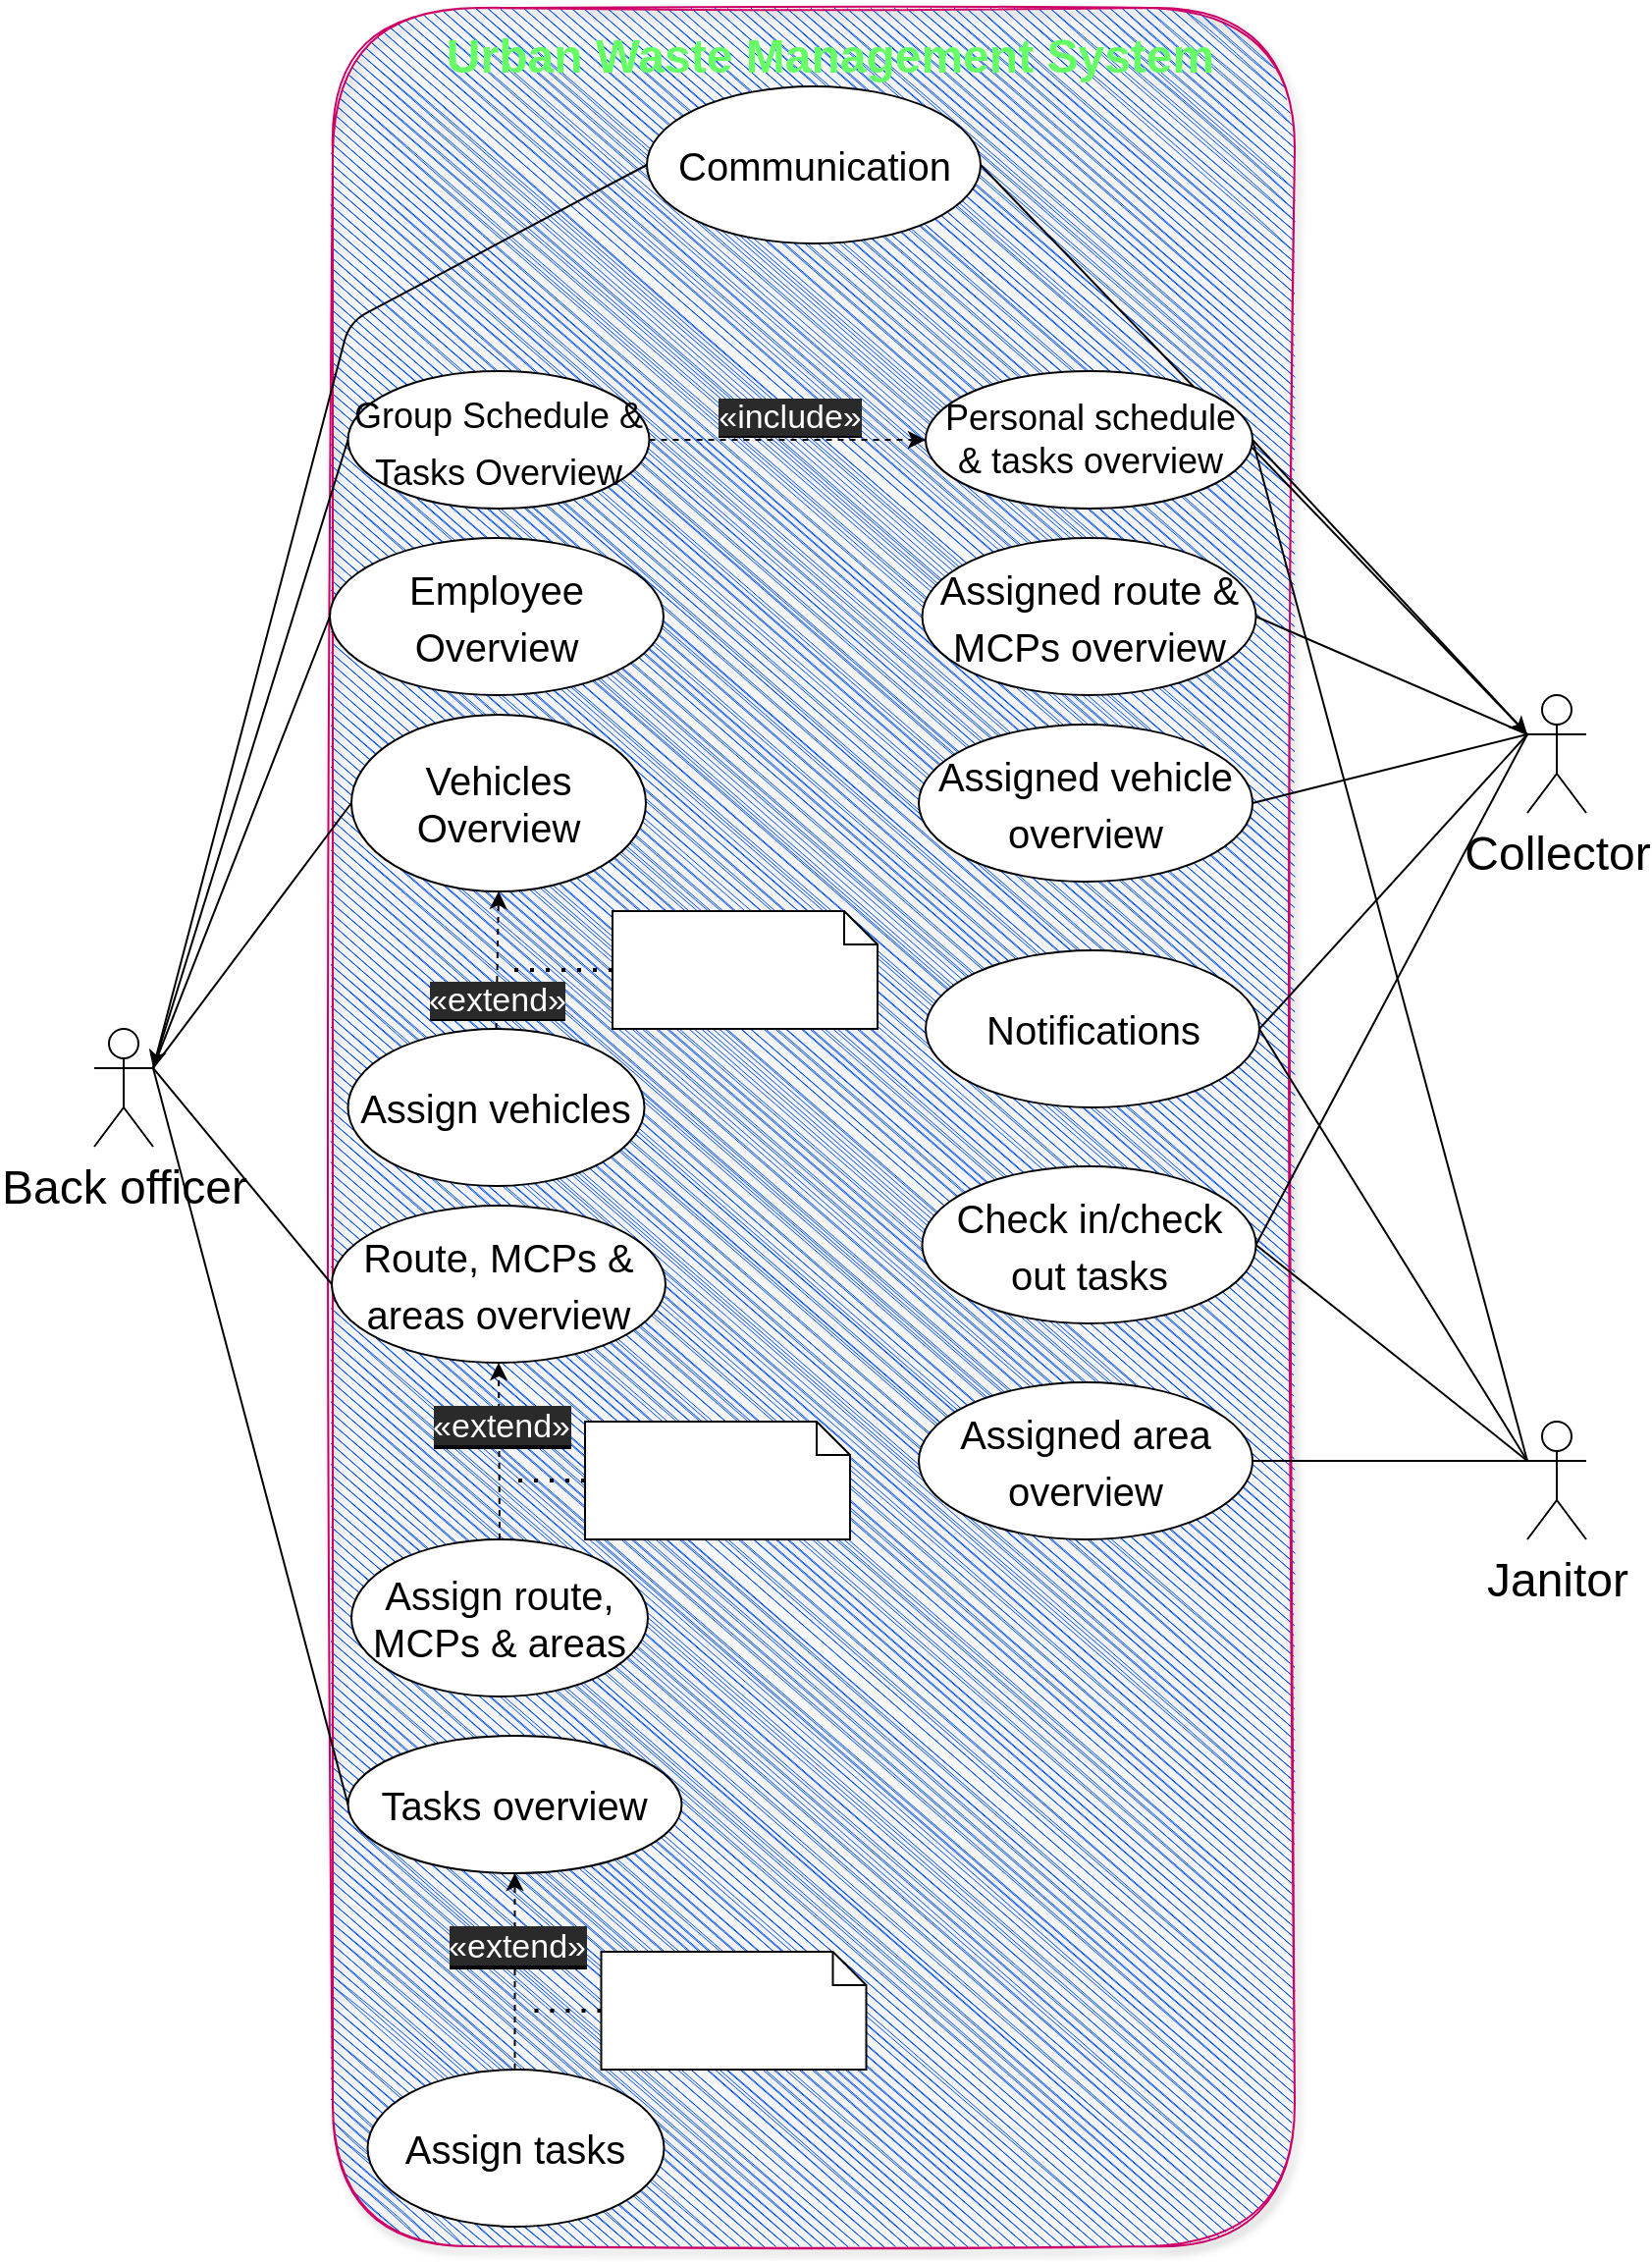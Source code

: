 <mxfile>
    <diagram id="kI2TxlEAmkLJwoIHT96z" name="Task 1.2">
        <mxGraphModel dx="657" dy="355" grid="1" gridSize="10" guides="1" tooltips="1" connect="1" arrows="1" fold="1" page="1" pageScale="1" pageWidth="850" pageHeight="1100" math="0" shadow="0">
            <root>
                <mxCell id="0"/>
                <mxCell id="1" parent="0"/>
                <mxCell id="45" value="" style="rounded=1;whiteSpace=wrap;html=1;fontSize=24;direction=south;fillColor=#0050ef;fontColor=#ffffff;strokeColor=#CC0066;shadow=1;glass=0;sketch=1;gradientDirection=east;" parent="1" vertex="1">
                    <mxGeometry x="171.5" y="10" width="490" height="1140" as="geometry"/>
                </mxCell>
                <mxCell id="2" value="&lt;font style=&quot;font-size: 24px&quot;&gt;Urban Waste Management System&lt;/font&gt;" style="text;html=1;align=center;verticalAlign=middle;whiteSpace=wrap;rounded=0;fontStyle=1;fontColor=#66FF66;" parent="1" vertex="1">
                    <mxGeometry x="224" y="20" width="402" height="30" as="geometry"/>
                </mxCell>
                <mxCell id="104" style="edgeStyle=none;html=1;exitX=1;exitY=0.333;exitDx=0;exitDy=0;exitPerimeter=0;entryX=0;entryY=0.5;entryDx=0;entryDy=0;fontSize=14;endArrow=none;endFill=0;" parent="1" source="41" target="103" edge="1">
                    <mxGeometry relative="1" as="geometry"/>
                </mxCell>
                <mxCell id="129" style="edgeStyle=none;html=1;exitX=1;exitY=0.333;exitDx=0;exitDy=0;exitPerimeter=0;entryX=0;entryY=0.5;entryDx=0;entryDy=0;endArrow=none;endFill=0;" parent="1" source="41" target="123" edge="1">
                    <mxGeometry relative="1" as="geometry"/>
                </mxCell>
                <mxCell id="41" value="Back officer" style="shape=umlActor;verticalLabelPosition=bottom;verticalAlign=top;html=1;outlineConnect=0;fontSize=24;" parent="1" vertex="1">
                    <mxGeometry x="50" y="530" width="30" height="60" as="geometry"/>
                </mxCell>
                <mxCell id="42" value="Collector" style="shape=umlActor;verticalLabelPosition=bottom;verticalAlign=top;html=1;outlineConnect=0;fontSize=24;" parent="1" vertex="1">
                    <mxGeometry x="780" y="360" width="30" height="60" as="geometry"/>
                </mxCell>
                <mxCell id="43" value="Janitor" style="shape=umlActor;verticalLabelPosition=bottom;verticalAlign=top;html=1;outlineConnect=0;fontSize=24;" parent="1" vertex="1">
                    <mxGeometry x="780" y="730" width="30" height="60" as="geometry"/>
                </mxCell>
                <mxCell id="51" value="" style="endArrow=none;startArrow=classic;html=1;fontSize=24;exitX=1;exitY=0.333;exitDx=0;exitDy=0;exitPerimeter=0;entryX=0;entryY=0.5;entryDx=0;entryDy=0;endFill=0;" parent="1" source="41" target="54" edge="1">
                    <mxGeometry width="50" height="50" relative="1" as="geometry">
                        <mxPoint x="230" y="380" as="sourcePoint"/>
                        <mxPoint x="337" y="180" as="targetPoint"/>
                        <Array as="points">
                            <mxPoint x="180" y="170"/>
                        </Array>
                    </mxGeometry>
                </mxCell>
                <mxCell id="52" value="" style="endArrow=none;startArrow=classic;html=1;fontSize=24;entryX=1;entryY=0.5;entryDx=0;entryDy=0;exitX=0;exitY=0.333;exitDx=0;exitDy=0;exitPerimeter=0;endFill=0;" parent="1" source="42" target="54" edge="1">
                    <mxGeometry width="50" height="50" relative="1" as="geometry">
                        <mxPoint x="230" y="380" as="sourcePoint"/>
                        <mxPoint x="512.5" y="180" as="targetPoint"/>
                    </mxGeometry>
                </mxCell>
                <mxCell id="54" value="&lt;font style=&quot;font-size: 20px&quot;&gt;Communication&lt;/font&gt;" style="ellipse;whiteSpace=wrap;html=1;fontSize=24;" parent="1" vertex="1">
                    <mxGeometry x="331.5" y="50" width="170" height="80" as="geometry"/>
                </mxCell>
                <mxCell id="55" value="&lt;font style=&quot;font-size: 20px&quot;&gt;Employee Overview&lt;/font&gt;" style="ellipse;whiteSpace=wrap;html=1;fontSize=24;" parent="1" vertex="1">
                    <mxGeometry x="170" y="280" width="170" height="80" as="geometry"/>
                </mxCell>
                <mxCell id="60" value="" style="endArrow=none;html=1;fontColor=#66FF66;exitX=1;exitY=0.333;exitDx=0;exitDy=0;exitPerimeter=0;entryX=0;entryY=0.5;entryDx=0;entryDy=0;endFill=0;" parent="1" source="41" target="55" edge="1">
                    <mxGeometry width="50" height="50" relative="1" as="geometry">
                        <mxPoint x="350" y="300" as="sourcePoint"/>
                        <mxPoint x="400" y="250" as="targetPoint"/>
                    </mxGeometry>
                </mxCell>
                <mxCell id="63" value="&lt;font style=&quot;font-size: 18px&quot;&gt;Group Schedule &amp;amp; Tasks Overview&lt;/font&gt;" style="ellipse;whiteSpace=wrap;html=1;fontSize=24;" parent="1" vertex="1">
                    <mxGeometry x="179.25" y="195" width="153.5" height="70" as="geometry"/>
                </mxCell>
                <mxCell id="92" value="" style="endArrow=classic;html=1;shadow=0;dashed=1;sketch=0;fontColor=none;exitX=1;exitY=0.5;exitDx=0;exitDy=0;entryX=0;entryY=0.5;entryDx=0;entryDy=0;" parent="1" source="63" target="68" edge="1">
                    <mxGeometry relative="1" as="geometry">
                        <mxPoint x="360" y="290.0" as="sourcePoint"/>
                        <mxPoint x="480.0" y="310.0" as="targetPoint"/>
                    </mxGeometry>
                </mxCell>
                <mxCell id="93" value="&lt;span style=&quot;color: rgb(255, 255, 255); background-color: rgb(42, 42, 42); font-size: 17px;&quot;&gt;«include»&lt;/span&gt;" style="edgeLabel;resizable=0;html=1;align=center;verticalAlign=bottom;rounded=1;shadow=1;glass=1;sketch=0;fontColor=none;fillColor=#FFFFFF;gradientColor=#006666;gradientDirection=east;fontSize=17;labelBackgroundColor=#000000;" parent="92" connectable="0" vertex="1">
                    <mxGeometry relative="1" as="geometry"/>
                </mxCell>
                <mxCell id="103" value="&lt;font style=&quot;font-size: 20px&quot;&gt;Route, MCPs &amp;amp; areas overview&lt;/font&gt;" style="ellipse;whiteSpace=wrap;html=1;fontSize=24;" parent="1" vertex="1">
                    <mxGeometry x="171" y="620" width="170" height="80" as="geometry"/>
                </mxCell>
                <mxCell id="106" value="" style="endArrow=none;html=1;fontSize=18;exitX=1;exitY=0.333;exitDx=0;exitDy=0;exitPerimeter=0;entryX=0;entryY=0.5;entryDx=0;entryDy=0;endFill=0;" parent="1" source="41" target="63" edge="1">
                    <mxGeometry width="50" height="50" relative="1" as="geometry">
                        <mxPoint x="340" y="300" as="sourcePoint"/>
                        <mxPoint x="390" y="250" as="targetPoint"/>
                    </mxGeometry>
                </mxCell>
                <mxCell id="114" value="&lt;font style=&quot;font-size: 20px&quot;&gt;Check in/check out tasks&lt;/font&gt;" style="ellipse;whiteSpace=wrap;html=1;fontSize=24;" parent="1" vertex="1">
                    <mxGeometry x="471.75" y="600" width="170" height="80" as="geometry"/>
                </mxCell>
                <mxCell id="115" value="&lt;font style=&quot;font-size: 20px&quot;&gt;Notifications&lt;/font&gt;" style="ellipse;whiteSpace=wrap;html=1;fontSize=24;" parent="1" vertex="1">
                    <mxGeometry x="473.5" y="490" width="170" height="80" as="geometry"/>
                </mxCell>
                <mxCell id="123" value="&lt;font style=&quot;font-size: 20px&quot;&gt;Vehicles Overview&lt;/font&gt;" style="ellipse;whiteSpace=wrap;html=1;" parent="1" vertex="1">
                    <mxGeometry x="181" y="370" width="150" height="90" as="geometry"/>
                </mxCell>
                <mxCell id="124" value="&lt;font style=&quot;font-size: 20px&quot;&gt;Assign vehicles&lt;/font&gt;" style="ellipse;whiteSpace=wrap;html=1;" parent="1" vertex="1">
                    <mxGeometry x="179.25" y="530" width="151" height="80" as="geometry"/>
                </mxCell>
                <mxCell id="4P3WCTROCwJ_oHzgmAUe-129" value="&lt;font style=&quot;font-size: 20px&quot;&gt;Assign route, MCPs &amp;amp; areas&lt;/font&gt;" style="ellipse;whiteSpace=wrap;html=1;" parent="1" vertex="1">
                    <mxGeometry x="181" y="790" width="151" height="80" as="geometry"/>
                </mxCell>
                <mxCell id="4P3WCTROCwJ_oHzgmAUe-132" value="&lt;font style=&quot;font-size: 20px&quot;&gt;Assigned route &amp;amp; MCPs overview&lt;/font&gt;" style="ellipse;whiteSpace=wrap;html=1;fontSize=24;" parent="1" vertex="1">
                    <mxGeometry x="471.75" y="280" width="170" height="80" as="geometry"/>
                </mxCell>
                <mxCell id="4P3WCTROCwJ_oHzgmAUe-133" value="&lt;font style=&quot;font-size: 20px&quot;&gt;Assigned vehicle overview&lt;/font&gt;" style="ellipse;whiteSpace=wrap;html=1;fontSize=24;" parent="1" vertex="1">
                    <mxGeometry x="470" y="375" width="170" height="80" as="geometry"/>
                </mxCell>
                <mxCell id="4P3WCTROCwJ_oHzgmAUe-134" value="&lt;font style=&quot;font-size: 20px&quot;&gt;Assigned area overview&lt;/font&gt;" style="ellipse;whiteSpace=wrap;html=1;fontSize=24;" parent="1" vertex="1">
                    <mxGeometry x="470" y="710" width="170" height="80" as="geometry"/>
                </mxCell>
                <mxCell id="4P3WCTROCwJ_oHzgmAUe-137" value="" style="endArrow=none;html=1;fontSize=20;fontColor=#FFFFFF;entryX=1;entryY=0.5;entryDx=0;entryDy=0;exitX=0;exitY=0.333;exitDx=0;exitDy=0;exitPerimeter=0;endFill=0;" parent="1" source="42" target="4P3WCTROCwJ_oHzgmAUe-132" edge="1">
                    <mxGeometry width="50" height="50" relative="1" as="geometry">
                        <mxPoint x="20" y="510" as="sourcePoint"/>
                        <mxPoint x="70" y="460" as="targetPoint"/>
                    </mxGeometry>
                </mxCell>
                <mxCell id="4P3WCTROCwJ_oHzgmAUe-138" value="" style="endArrow=none;html=1;fontSize=20;fontColor=#FFFFFF;entryX=1;entryY=0.5;entryDx=0;entryDy=0;exitX=0;exitY=0.333;exitDx=0;exitDy=0;exitPerimeter=0;endFill=0;" parent="1" source="42" target="4P3WCTROCwJ_oHzgmAUe-133" edge="1">
                    <mxGeometry width="50" height="50" relative="1" as="geometry">
                        <mxPoint x="730" y="230" as="sourcePoint"/>
                        <mxPoint x="120" y="490" as="targetPoint"/>
                    </mxGeometry>
                </mxCell>
                <mxCell id="4P3WCTROCwJ_oHzgmAUe-139" value="" style="endArrow=none;html=1;fontSize=20;fontColor=#FFFFFF;exitX=0;exitY=0.333;exitDx=0;exitDy=0;exitPerimeter=0;entryX=1;entryY=0.5;entryDx=0;entryDy=0;endFill=0;" parent="1" source="43" target="4P3WCTROCwJ_oHzgmAUe-134" edge="1">
                    <mxGeometry width="50" height="50" relative="1" as="geometry">
                        <mxPoint x="30" y="620" as="sourcePoint"/>
                        <mxPoint x="80" y="570" as="targetPoint"/>
                    </mxGeometry>
                </mxCell>
                <mxCell id="68" value="&lt;font style=&quot;font-size: 18px&quot;&gt;Personal schedule &amp;amp; tasks overview&lt;/font&gt;" style="ellipse;whiteSpace=wrap;html=1;" parent="1" vertex="1">
                    <mxGeometry x="473.5" y="195" width="166.5" height="70" as="geometry"/>
                </mxCell>
                <mxCell id="4P3WCTROCwJ_oHzgmAUe-148" value="" style="endArrow=none;html=1;fontSize=20;fontColor=#FFFFFF;exitX=1;exitY=0.5;exitDx=0;exitDy=0;entryX=0;entryY=0.333;entryDx=0;entryDy=0;entryPerimeter=0;endFill=0;" parent="1" source="68" target="42" edge="1">
                    <mxGeometry width="50" height="50" relative="1" as="geometry">
                        <mxPoint x="590" y="330" as="sourcePoint"/>
                        <mxPoint x="640" y="280" as="targetPoint"/>
                    </mxGeometry>
                </mxCell>
                <mxCell id="4P3WCTROCwJ_oHzgmAUe-149" value="" style="endArrow=none;html=1;fontSize=20;fontColor=#FFFFFF;exitX=1;exitY=0.5;exitDx=0;exitDy=0;endFill=0;entryX=0;entryY=0.333;entryDx=0;entryDy=0;entryPerimeter=0;" parent="1" source="68" target="43" edge="1">
                    <mxGeometry width="50" height="50" relative="1" as="geometry">
                        <mxPoint x="600" y="330" as="sourcePoint"/>
                        <mxPoint x="740" y="640" as="targetPoint"/>
                    </mxGeometry>
                </mxCell>
                <mxCell id="4P3WCTROCwJ_oHzgmAUe-150" value="" style="endArrow=none;html=1;fontSize=20;fontColor=#FFFFFF;exitX=1;exitY=0.5;exitDx=0;exitDy=0;endFill=0;entryX=0;entryY=0.333;entryDx=0;entryDy=0;entryPerimeter=0;" parent="1" source="114" target="42" edge="1">
                    <mxGeometry width="50" height="50" relative="1" as="geometry">
                        <mxPoint x="580" y="390" as="sourcePoint"/>
                        <mxPoint x="740" y="220" as="targetPoint"/>
                    </mxGeometry>
                </mxCell>
                <mxCell id="4P3WCTROCwJ_oHzgmAUe-151" value="" style="endArrow=none;html=1;fontSize=20;fontColor=#FFFFFF;exitX=1;exitY=0.5;exitDx=0;exitDy=0;entryX=0;entryY=0.333;entryDx=0;entryDy=0;entryPerimeter=0;endFill=0;" parent="1" source="114" target="43" edge="1">
                    <mxGeometry width="50" height="50" relative="1" as="geometry">
                        <mxPoint x="600" y="440" as="sourcePoint"/>
                        <mxPoint x="650" y="390" as="targetPoint"/>
                    </mxGeometry>
                </mxCell>
                <mxCell id="4P3WCTROCwJ_oHzgmAUe-152" value="" style="endArrow=none;html=1;fontSize=20;fontColor=#FFFFFF;exitX=1;exitY=0.5;exitDx=0;exitDy=0;endFill=0;entryX=0;entryY=0.333;entryDx=0;entryDy=0;entryPerimeter=0;" parent="1" source="115" target="42" edge="1">
                    <mxGeometry width="50" height="50" relative="1" as="geometry">
                        <mxPoint x="590" y="490" as="sourcePoint"/>
                        <mxPoint x="780" y="340" as="targetPoint"/>
                    </mxGeometry>
                </mxCell>
                <mxCell id="133" value="" style="endArrow=none;html=1;exitX=1;exitY=0.5;exitDx=0;exitDy=0;endFill=0;entryX=0;entryY=0.333;entryDx=0;entryDy=0;entryPerimeter=0;" parent="1" source="115" target="43" edge="1">
                    <mxGeometry width="50" height="50" relative="1" as="geometry">
                        <mxPoint x="570" y="540" as="sourcePoint"/>
                        <mxPoint x="740" y="640" as="targetPoint"/>
                    </mxGeometry>
                </mxCell>
                <mxCell id="4P3WCTROCwJ_oHzgmAUe-154" value="" style="endArrow=none;dashed=1;html=1;dashPattern=1 3;strokeWidth=2;fontSize=15;fontColor=#FFFFFF;exitX=0;exitY=0.5;exitDx=0;exitDy=0;exitPerimeter=0;" parent="1" source="4P3WCTROCwJ_oHzgmAUe-153" edge="1">
                    <mxGeometry width="50" height="50" relative="1" as="geometry">
                        <mxPoint x="180" y="740" as="sourcePoint"/>
                        <mxPoint x="260" y="760" as="targetPoint"/>
                    </mxGeometry>
                </mxCell>
                <mxCell id="4P3WCTROCwJ_oHzgmAUe-153" value="&lt;span style=&quot;font-size: 18px&quot;&gt;Condition:&lt;/span&gt;&lt;br style=&quot;font-size: 18px&quot;&gt;&lt;span style=&quot;font-size: 18px&quot;&gt;button pressed&lt;/span&gt;" style="shape=note2;boundedLbl=1;whiteSpace=wrap;html=1;size=17;verticalAlign=middle;align=center;fontSize=14;fontColor=#FFFFFF;" parent="1" vertex="1">
                    <mxGeometry x="300" y="730" width="135" height="60" as="geometry"/>
                </mxCell>
                <mxCell id="4P3WCTROCwJ_oHzgmAUe-155" value="" style="endArrow=none;dashed=1;html=1;dashPattern=1 3;strokeWidth=2;fontSize=15;fontColor=#FFFFFF;exitX=0;exitY=0.5;exitDx=0;exitDy=0;exitPerimeter=0;" parent="1" source="4P3WCTROCwJ_oHzgmAUe-156" edge="1">
                    <mxGeometry width="50" height="50" relative="1" as="geometry">
                        <mxPoint x="170" y="500" as="sourcePoint"/>
                        <mxPoint x="260" y="500" as="targetPoint"/>
                    </mxGeometry>
                </mxCell>
                <mxCell id="4P3WCTROCwJ_oHzgmAUe-156" value="&lt;span style=&quot;font-size: 18px&quot;&gt;Condition:&lt;/span&gt;&lt;br style=&quot;font-size: 18px&quot;&gt;&lt;span style=&quot;font-size: 18px&quot;&gt;button pressed&lt;/span&gt;" style="shape=note2;boundedLbl=1;whiteSpace=wrap;html=1;size=17;verticalAlign=middle;align=center;fontSize=14;fontColor=#FFFFFF;" parent="1" vertex="1">
                    <mxGeometry x="314" y="470" width="135" height="60" as="geometry"/>
                </mxCell>
                <mxCell id="4P3WCTROCwJ_oHzgmAUe-158" value="" style="endArrow=classic;html=1;shadow=0;dashed=1;sketch=0;fontColor=none;exitX=0.5;exitY=0;exitDx=0;exitDy=0;entryX=0.5;entryY=1;entryDx=0;entryDy=0;" parent="1" source="124" target="123" edge="1">
                    <mxGeometry relative="1" as="geometry">
                        <mxPoint x="342.75" y="240" as="sourcePoint"/>
                        <mxPoint x="483.5" y="240" as="targetPoint"/>
                    </mxGeometry>
                </mxCell>
                <mxCell id="4P3WCTROCwJ_oHzgmAUe-159" value="&lt;span style=&quot;color: rgb(255, 255, 255); background-color: rgb(42, 42, 42); font-size: 17px;&quot;&gt;&lt;font style=&quot;font-size: 17px;&quot;&gt;«extend»&lt;/font&gt;&lt;/span&gt;" style="edgeLabel;resizable=0;html=1;align=center;verticalAlign=bottom;rounded=1;shadow=1;glass=1;sketch=0;fontColor=none;fillColor=#FFFFFF;gradientColor=#006666;gradientDirection=east;fontSize=17;labelBackgroundColor=#000000;" parent="4P3WCTROCwJ_oHzgmAUe-158" connectable="0" vertex="1">
                    <mxGeometry relative="1" as="geometry">
                        <mxPoint x="-1" y="32" as="offset"/>
                    </mxGeometry>
                </mxCell>
                <mxCell id="4P3WCTROCwJ_oHzgmAUe-160" value="" style="endArrow=classic;html=1;shadow=0;dashed=1;sketch=0;fontColor=none;entryX=0.5;entryY=1;entryDx=0;entryDy=0;exitX=0.5;exitY=0;exitDx=0;exitDy=0;" parent="1" source="4P3WCTROCwJ_oHzgmAUe-129" target="103" edge="1">
                    <mxGeometry relative="1" as="geometry">
                        <mxPoint x="256" y="710" as="sourcePoint"/>
                        <mxPoint x="257.87" y="700" as="targetPoint"/>
                    </mxGeometry>
                </mxCell>
                <mxCell id="4P3WCTROCwJ_oHzgmAUe-161" value="&lt;span style=&quot;color: rgb(255 , 255 , 255) ; background-color: rgb(42 , 42 , 42)&quot;&gt;&lt;font style=&quot;font-size: 17px&quot;&gt;&lt;font&gt;«&lt;/font&gt;&lt;font&gt;extend&lt;/font&gt;&lt;font&gt;»&lt;/font&gt;&lt;/font&gt;&lt;/span&gt;" style="edgeLabel;resizable=0;html=1;align=center;verticalAlign=bottom;rounded=1;shadow=1;glass=1;sketch=0;fontColor=none;fillColor=#FFFFFF;gradientColor=#006666;gradientDirection=east;fontSize=18;labelBackgroundColor=#000000;" parent="4P3WCTROCwJ_oHzgmAUe-160" connectable="0" vertex="1">
                    <mxGeometry relative="1" as="geometry"/>
                </mxCell>
                <mxCell id="RvLVZ33_M0Qde_lb7PAG-133" value="&lt;font style=&quot;font-size: 20px&quot;&gt;Tasks overview&lt;/font&gt;" style="ellipse;whiteSpace=wrap;html=1;fontSize=24;" parent="1" vertex="1">
                    <mxGeometry x="179.25" y="890" width="170" height="70" as="geometry"/>
                </mxCell>
                <mxCell id="RvLVZ33_M0Qde_lb7PAG-134" value="&lt;font style=&quot;font-size: 20px&quot;&gt;Assign tasks&lt;/font&gt;" style="ellipse;whiteSpace=wrap;html=1;" parent="1" vertex="1">
                    <mxGeometry x="189.25" y="1060" width="151" height="80" as="geometry"/>
                </mxCell>
                <mxCell id="RvLVZ33_M0Qde_lb7PAG-135" value="" style="endArrow=none;dashed=1;html=1;dashPattern=1 3;strokeWidth=2;fontSize=15;fontColor=#FFFFFF;exitX=0;exitY=0.5;exitDx=0;exitDy=0;exitPerimeter=0;" parent="1" source="RvLVZ33_M0Qde_lb7PAG-136" edge="1">
                    <mxGeometry width="50" height="50" relative="1" as="geometry">
                        <mxPoint x="188.25" y="1010" as="sourcePoint"/>
                        <mxPoint x="268.25" y="1030" as="targetPoint"/>
                    </mxGeometry>
                </mxCell>
                <mxCell id="RvLVZ33_M0Qde_lb7PAG-136" value="&lt;span style=&quot;font-size: 18px&quot;&gt;Condition:&lt;/span&gt;&lt;br style=&quot;font-size: 18px&quot;&gt;&lt;span style=&quot;font-size: 18px&quot;&gt;button pressed&lt;/span&gt;" style="shape=note2;boundedLbl=1;whiteSpace=wrap;html=1;size=17;verticalAlign=middle;align=center;fontSize=14;fontColor=#FFFFFF;" parent="1" vertex="1">
                    <mxGeometry x="308.25" y="1000" width="135" height="60" as="geometry"/>
                </mxCell>
                <mxCell id="RvLVZ33_M0Qde_lb7PAG-137" value="" style="endArrow=classic;html=1;shadow=0;dashed=1;sketch=0;fontColor=none;entryX=0.5;entryY=1;entryDx=0;entryDy=0;" parent="1" target="RvLVZ33_M0Qde_lb7PAG-133" edge="1">
                    <mxGeometry relative="1" as="geometry">
                        <mxPoint x="264.25" y="1060" as="sourcePoint"/>
                        <mxPoint x="266.12" y="970" as="targetPoint"/>
                    </mxGeometry>
                </mxCell>
                <mxCell id="RvLVZ33_M0Qde_lb7PAG-138" value="&lt;span style=&quot;color: rgb(255 , 255 , 255) ; background-color: rgb(42 , 42 , 42)&quot;&gt;&lt;font style=&quot;font-size: 17px&quot;&gt;&lt;font&gt;«&lt;/font&gt;&lt;font&gt;extend&lt;/font&gt;&lt;font&gt;»&lt;/font&gt;&lt;/font&gt;&lt;/span&gt;" style="edgeLabel;resizable=0;html=1;align=center;verticalAlign=bottom;rounded=1;shadow=1;glass=1;sketch=0;fontColor=none;fillColor=#FFFFFF;gradientColor=#006666;gradientDirection=east;fontSize=18;labelBackgroundColor=#000000;" parent="RvLVZ33_M0Qde_lb7PAG-137" connectable="0" vertex="1">
                    <mxGeometry relative="1" as="geometry"/>
                </mxCell>
                <mxCell id="RvLVZ33_M0Qde_lb7PAG-139" value="" style="endArrow=none;html=1;fontSize=17;fontColor=#FFFFFF;exitX=1;exitY=0.333;exitDx=0;exitDy=0;exitPerimeter=0;entryX=0;entryY=0.5;entryDx=0;entryDy=0;endFill=0;" parent="1" source="41" target="RvLVZ33_M0Qde_lb7PAG-133" edge="1">
                    <mxGeometry width="50" height="50" relative="1" as="geometry">
                        <mxPoint x="140" y="550" as="sourcePoint"/>
                        <mxPoint x="140" y="720" as="targetPoint"/>
                    </mxGeometry>
                </mxCell>
            </root>
        </mxGraphModel>
    </diagram>
    <diagram id="BpcB2sb4o04uTwI6mCMS" name="Task 1.3">
        <mxGraphModel dx="657" dy="1455" grid="1" gridSize="10" guides="1" tooltips="1" connect="1" arrows="1" fold="1" page="1" pageScale="1" pageWidth="850" pageHeight="1100" math="0" shadow="0">
            <root>
                <mxCell id="65E_aZBYzzLBnN06Lhpj-0"/>
                <mxCell id="65E_aZBYzzLBnN06Lhpj-1" parent="65E_aZBYzzLBnN06Lhpj-0"/>
                <mxCell id="lGFLsuKNsIPMwiANfHCq-0" value="" style="rounded=1;whiteSpace=wrap;html=1;fontSize=24;direction=south;fillColor=#0050ef;fontColor=#ffffff;strokeColor=#CC0066;shadow=1;glass=0;sketch=1;gradientDirection=east;" parent="65E_aZBYzzLBnN06Lhpj-1" vertex="1">
                    <mxGeometry x="180" y="-40" width="490" height="1560" as="geometry"/>
                </mxCell>
                <mxCell id="qaZsLABmvgnSsaUFxfvQ-0" value="&lt;font style=&quot;font-size: 24px&quot;&gt;Task Assignment Module&lt;/font&gt;" style="text;html=1;align=center;verticalAlign=middle;whiteSpace=wrap;rounded=0;fontStyle=1;fontColor=#66FF66;" parent="65E_aZBYzzLBnN06Lhpj-1" vertex="1">
                    <mxGeometry x="224" y="-30" width="402" height="30" as="geometry"/>
                </mxCell>
                <mxCell id="m4GpQGO84aCf8OQ4M5l5-1" value="Collector" style="shape=umlActor;verticalLabelPosition=bottom;verticalAlign=top;html=1;outlineConnect=0;fontSize=24;" parent="65E_aZBYzzLBnN06Lhpj-1" vertex="1">
                    <mxGeometry x="740" y="215" width="30" height="60" as="geometry"/>
                </mxCell>
                <mxCell id="m4GpQGO84aCf8OQ4M5l5-2" value="Janitor" style="shape=umlActor;verticalLabelPosition=bottom;verticalAlign=top;html=1;outlineConnect=0;fontSize=24;" parent="65E_aZBYzzLBnN06Lhpj-1" vertex="1">
                    <mxGeometry x="740" y="730" width="30" height="60" as="geometry"/>
                </mxCell>
                <mxCell id="QMy1VNlO5nPGtBrDVsXV-0" value="" style="edgeStyle=none;html=1;" parent="65E_aZBYzzLBnN06Lhpj-1" source="32Pyl8QCO8z3Ub7ZD57T-0" target="mVEKF0_FH63VDucQZPL3-19" edge="1">
                    <mxGeometry relative="1" as="geometry"/>
                </mxCell>
                <mxCell id="32Pyl8QCO8z3Ub7ZD57T-0" value="&lt;font style=&quot;font-size: 20px&quot;&gt;Manage tasks&lt;/font&gt;" style="ellipse;whiteSpace=wrap;html=1;fontSize=24;" parent="65E_aZBYzzLBnN06Lhpj-1" vertex="1">
                    <mxGeometry x="340" y="80" width="170" height="80" as="geometry"/>
                </mxCell>
                <mxCell id="UqmqhlY3nFbEvXG8ScoW-0" value="" style="edgeStyle=none;html=1;fontSize=17;" parent="65E_aZBYzzLBnN06Lhpj-1" source="32Pyl8QCO8z3Ub7ZD57T-1" target="32Pyl8QCO8z3Ub7ZD57T-3" edge="1">
                    <mxGeometry relative="1" as="geometry"/>
                </mxCell>
                <mxCell id="32Pyl8QCO8z3Ub7ZD57T-1" value="&lt;font style=&quot;font-size: 20px&quot;&gt;Set deadline (daily/weekly)&lt;/font&gt;" style="ellipse;whiteSpace=wrap;html=1;fontSize=24;" parent="65E_aZBYzzLBnN06Lhpj-1" vertex="1">
                    <mxGeometry x="340" y="370" width="170" height="80" as="geometry"/>
                </mxCell>
                <mxCell id="32Pyl8QCO8z3Ub7ZD57T-2" value="&lt;font style=&quot;font-size: 20px&quot;&gt;Assign tasks&lt;/font&gt;" style="ellipse;whiteSpace=wrap;html=1;fontSize=24;" parent="65E_aZBYzzLBnN06Lhpj-1" vertex="1">
                    <mxGeometry x="340" y="630" width="170" height="80" as="geometry"/>
                </mxCell>
                <mxCell id="32Pyl8QCO8z3Ub7ZD57T-3" value="&lt;font style=&quot;font-size: 20px&quot;&gt;Schedule overview&lt;/font&gt;" style="ellipse;whiteSpace=wrap;html=1;fontSize=24;" parent="65E_aZBYzzLBnN06Lhpj-1" vertex="1">
                    <mxGeometry x="340" y="195" width="170" height="80" as="geometry"/>
                </mxCell>
                <mxCell id="32Pyl8QCO8z3Ub7ZD57T-4" value="&lt;font style=&quot;font-size: 20px&quot;&gt;Tasks overview&lt;/font&gt;" style="ellipse;whiteSpace=wrap;html=1;fontSize=24;" parent="65E_aZBYzzLBnN06Lhpj-1" vertex="1">
                    <mxGeometry x="340" y="470" width="170" height="80" as="geometry"/>
                </mxCell>
                <mxCell id="FM0GIVvVLdExBba0T94q-0" value="" style="endArrow=none;dashed=1;html=1;dashPattern=1 3;strokeWidth=2;fontSize=15;fontColor=#FFFFFF;exitX=0;exitY=0.5;exitDx=0;exitDy=0;exitPerimeter=0;" parent="65E_aZBYzzLBnN06Lhpj-1" source="FM0GIVvVLdExBba0T94q-1" edge="1">
                    <mxGeometry width="50" height="50" relative="1" as="geometry">
                        <mxPoint x="345.25" y="600" as="sourcePoint"/>
                        <mxPoint x="430" y="600" as="targetPoint"/>
                    </mxGeometry>
                </mxCell>
                <mxCell id="FM0GIVvVLdExBba0T94q-1" value="&lt;span style=&quot;font-size: 18px&quot;&gt;Condition:&lt;/span&gt;&lt;br style=&quot;font-size: 18px&quot;&gt;&lt;span style=&quot;font-size: 18px&quot;&gt;back officer&lt;/span&gt;" style="shape=note2;boundedLbl=1;whiteSpace=wrap;html=1;size=17;verticalAlign=middle;align=center;fontSize=14;fontColor=#FFFFFF;" parent="65E_aZBYzzLBnN06Lhpj-1" vertex="1">
                    <mxGeometry x="490" y="570" width="135" height="60" as="geometry"/>
                </mxCell>
                <mxCell id="FM0GIVvVLdExBba0T94q-2" value="" style="endArrow=classic;html=1;shadow=0;dashed=1;sketch=0;fontColor=none;entryX=0.5;entryY=1;entryDx=0;entryDy=0;exitX=0.5;exitY=0;exitDx=0;exitDy=0;" parent="65E_aZBYzzLBnN06Lhpj-1" source="32Pyl8QCO8z3Ub7ZD57T-2" target="32Pyl8QCO8z3Ub7ZD57T-4" edge="1">
                    <mxGeometry relative="1" as="geometry">
                        <mxPoint x="275" y="620" as="sourcePoint"/>
                        <mxPoint x="281.25" y="560" as="targetPoint"/>
                    </mxGeometry>
                </mxCell>
                <mxCell id="FM0GIVvVLdExBba0T94q-3" value="&lt;span style=&quot;color: rgb(255, 255, 255); background-color: rgb(42, 42, 42); font-size: 17px;&quot;&gt;&lt;font style=&quot;font-size: 17px;&quot;&gt;«extend»&lt;/font&gt;&lt;/span&gt;" style="edgeLabel;resizable=0;html=1;align=center;verticalAlign=bottom;rounded=1;shadow=1;glass=1;sketch=0;fontColor=none;fillColor=#FFFFFF;gradientColor=#006666;gradientDirection=east;fontSize=17;labelBackgroundColor=#000000;" parent="FM0GIVvVLdExBba0T94q-2" connectable="0" vertex="1">
                    <mxGeometry relative="1" as="geometry">
                        <mxPoint as="offset"/>
                    </mxGeometry>
                </mxCell>
                <mxCell id="FM0GIVvVLdExBba0T94q-4" value="" style="endArrow=none;dashed=1;html=1;dashPattern=1 3;strokeWidth=2;fontSize=15;fontColor=#FFFFFF;exitX=0;exitY=0.5;exitDx=0;exitDy=0;exitPerimeter=0;" parent="65E_aZBYzzLBnN06Lhpj-1" source="FM0GIVvVLdExBba0T94q-5" edge="1">
                    <mxGeometry width="50" height="50" relative="1" as="geometry">
                        <mxPoint x="345.25" y="340" as="sourcePoint"/>
                        <mxPoint x="430" y="340" as="targetPoint"/>
                    </mxGeometry>
                </mxCell>
                <mxCell id="FM0GIVvVLdExBba0T94q-5" value="&lt;font style=&quot;font-size: 18px&quot;&gt;Condition:&lt;br&gt;back officer&lt;/font&gt;" style="shape=note2;boundedLbl=1;whiteSpace=wrap;html=1;size=17;verticalAlign=middle;align=center;fontSize=14;fontColor=#FFFFFF;" parent="65E_aZBYzzLBnN06Lhpj-1" vertex="1">
                    <mxGeometry x="490" y="310" width="135" height="60" as="geometry"/>
                </mxCell>
                <mxCell id="FM0GIVvVLdExBba0T94q-6" value="" style="endArrow=classic;html=1;shadow=0;dashed=1;sketch=0;fontColor=none;entryX=0.5;entryY=1;entryDx=0;entryDy=0;" parent="65E_aZBYzzLBnN06Lhpj-1" target="32Pyl8QCO8z3Ub7ZD57T-3" edge="1">
                    <mxGeometry relative="1" as="geometry">
                        <mxPoint x="425" y="370" as="sourcePoint"/>
                        <mxPoint x="425.0" y="290" as="targetPoint"/>
                    </mxGeometry>
                </mxCell>
                <mxCell id="FM0GIVvVLdExBba0T94q-7" value="&lt;span style=&quot;color: rgb(255, 255, 255); background-color: rgb(42, 42, 42); font-size: 17px;&quot;&gt;&lt;font style=&quot;font-size: 17px;&quot;&gt;«extend»&lt;/font&gt;&lt;/span&gt;" style="edgeLabel;resizable=0;html=1;align=center;verticalAlign=bottom;rounded=1;shadow=1;glass=1;sketch=0;fontColor=none;fillColor=#FFFFFF;gradientColor=#006666;gradientDirection=east;fontSize=17;labelBackgroundColor=#000000;" parent="FM0GIVvVLdExBba0T94q-6" connectable="0" vertex="1">
                    <mxGeometry relative="1" as="geometry">
                        <mxPoint as="offset"/>
                    </mxGeometry>
                </mxCell>
                <mxCell id="FM0GIVvVLdExBba0T94q-10" value="" style="endArrow=none;html=1;fontSize=17;fontColor=#FFFFFF;exitX=1;exitY=0.333;exitDx=0;exitDy=0;exitPerimeter=0;entryX=0;entryY=0.5;entryDx=0;entryDy=0;endFill=0;" parent="65E_aZBYzzLBnN06Lhpj-1" source="m4GpQGO84aCf8OQ4M5l5-0" target="32Pyl8QCO8z3Ub7ZD57T-0" edge="1">
                    <mxGeometry width="50" height="50" relative="1" as="geometry">
                        <mxPoint x="110" y="400" as="sourcePoint"/>
                        <mxPoint x="160" y="350" as="targetPoint"/>
                        <Array as="points">
                            <mxPoint x="90" y="120"/>
                        </Array>
                    </mxGeometry>
                </mxCell>
                <mxCell id="FM0GIVvVLdExBba0T94q-11" value="" style="endArrow=none;html=1;fontSize=17;fontColor=#FFFFFF;entryX=0;entryY=0.5;entryDx=0;entryDy=0;startArrow=none;exitX=1;exitY=0.333;exitDx=0;exitDy=0;exitPerimeter=0;endFill=0;" parent="65E_aZBYzzLBnN06Lhpj-1" source="m4GpQGO84aCf8OQ4M5l5-0" target="32Pyl8QCO8z3Ub7ZD57T-3" edge="1">
                    <mxGeometry width="50" height="50" relative="1" as="geometry">
                        <mxPoint x="90" y="460" as="sourcePoint"/>
                        <mxPoint x="100" y="330" as="targetPoint"/>
                    </mxGeometry>
                </mxCell>
                <mxCell id="FM0GIVvVLdExBba0T94q-12" value="" style="endArrow=none;html=1;fontSize=17;fontColor=#FFFFFF;exitX=1;exitY=0.333;exitDx=0;exitDy=0;exitPerimeter=0;entryX=0;entryY=0.5;entryDx=0;entryDy=0;endFill=0;" parent="65E_aZBYzzLBnN06Lhpj-1" source="m4GpQGO84aCf8OQ4M5l5-0" target="32Pyl8QCO8z3Ub7ZD57T-4" edge="1">
                    <mxGeometry width="50" height="50" relative="1" as="geometry">
                        <mxPoint x="40" y="380" as="sourcePoint"/>
                        <mxPoint x="90" y="330" as="targetPoint"/>
                        <Array as="points">
                            <mxPoint x="90" y="510"/>
                        </Array>
                    </mxGeometry>
                </mxCell>
                <mxCell id="UqmqhlY3nFbEvXG8ScoW-8" style="edgeStyle=none;html=1;entryX=0;entryY=0.5;entryDx=0;entryDy=0;fontSize=17;exitX=1;exitY=0.333;exitDx=0;exitDy=0;exitPerimeter=0;endArrow=none;endFill=0;" parent="65E_aZBYzzLBnN06Lhpj-1" source="m4GpQGO84aCf8OQ4M5l5-0" target="mVEKF0_FH63VDucQZPL3-8" edge="1">
                    <mxGeometry relative="1" as="geometry">
                        <Array as="points">
                            <mxPoint x="90" y="770"/>
                        </Array>
                    </mxGeometry>
                </mxCell>
                <mxCell id="UqmqhlY3nFbEvXG8ScoW-9" style="edgeStyle=none;html=1;entryX=0;entryY=0.5;entryDx=0;entryDy=0;fontSize=17;exitX=1;exitY=0.333;exitDx=0;exitDy=0;exitPerimeter=0;endArrow=none;endFill=0;" parent="65E_aZBYzzLBnN06Lhpj-1" source="m4GpQGO84aCf8OQ4M5l5-0" target="mVEKF0_FH63VDucQZPL3-14" edge="1">
                    <mxGeometry relative="1" as="geometry">
                        <Array as="points">
                            <mxPoint x="90" y="1040"/>
                        </Array>
                    </mxGeometry>
                </mxCell>
                <mxCell id="m4GpQGO84aCf8OQ4M5l5-0" value="Back officer" style="shape=umlActor;verticalLabelPosition=bottom;verticalAlign=top;html=1;outlineConnect=0;fontSize=24;" parent="65E_aZBYzzLBnN06Lhpj-1" vertex="1">
                    <mxGeometry x="60" y="215" width="30" height="60" as="geometry"/>
                </mxCell>
                <mxCell id="mVEKF0_FH63VDucQZPL3-7" value="&lt;font style=&quot;font-size: 20px&quot;&gt;Assign vehicles&lt;/font&gt;" style="ellipse;whiteSpace=wrap;html=1;fontSize=24;" parent="65E_aZBYzzLBnN06Lhpj-1" vertex="1">
                    <mxGeometry x="340" y="900" width="170" height="80" as="geometry"/>
                </mxCell>
                <mxCell id="mVEKF0_FH63VDucQZPL3-8" value="&lt;font style=&quot;font-size: 20px&quot;&gt;Vehicles overview&lt;/font&gt;" style="ellipse;whiteSpace=wrap;html=1;fontSize=24;" parent="65E_aZBYzzLBnN06Lhpj-1" vertex="1">
                    <mxGeometry x="340" y="730" width="170" height="80" as="geometry"/>
                </mxCell>
                <mxCell id="mVEKF0_FH63VDucQZPL3-9" value="" style="endArrow=none;dashed=1;html=1;dashPattern=1 3;strokeWidth=2;fontSize=15;fontColor=#FFFFFF;exitX=0;exitY=0.5;exitDx=0;exitDy=0;exitPerimeter=0;" parent="65E_aZBYzzLBnN06Lhpj-1" source="mVEKF0_FH63VDucQZPL3-10" edge="1">
                    <mxGeometry width="50" height="50" relative="1" as="geometry">
                        <mxPoint x="355.25" y="860" as="sourcePoint"/>
                        <mxPoint x="430" y="860" as="targetPoint"/>
                    </mxGeometry>
                </mxCell>
                <mxCell id="mVEKF0_FH63VDucQZPL3-10" value="&lt;span style=&quot;font-size: 18px&quot;&gt;Condition:&lt;/span&gt;&lt;br style=&quot;font-size: 18px&quot;&gt;&lt;span style=&quot;font-size: 18px&quot;&gt;back officer&lt;/span&gt;" style="shape=note2;boundedLbl=1;whiteSpace=wrap;html=1;size=17;verticalAlign=middle;align=center;fontSize=14;fontColor=#FFFFFF;" parent="65E_aZBYzzLBnN06Lhpj-1" vertex="1">
                    <mxGeometry x="490" y="830" width="135" height="60" as="geometry"/>
                </mxCell>
                <mxCell id="mVEKF0_FH63VDucQZPL3-11" value="" style="endArrow=classic;html=1;shadow=0;dashed=1;sketch=0;fontColor=none;entryX=0.5;entryY=1;entryDx=0;entryDy=0;exitX=0.5;exitY=0;exitDx=0;exitDy=0;" parent="65E_aZBYzzLBnN06Lhpj-1" source="mVEKF0_FH63VDucQZPL3-7" target="mVEKF0_FH63VDucQZPL3-8" edge="1">
                    <mxGeometry relative="1" as="geometry">
                        <mxPoint x="435" y="880" as="sourcePoint"/>
                        <mxPoint x="441.25" y="820" as="targetPoint"/>
                    </mxGeometry>
                </mxCell>
                <mxCell id="mVEKF0_FH63VDucQZPL3-12" value="&lt;span style=&quot;color: rgb(255, 255, 255); background-color: rgb(42, 42, 42); font-size: 17px;&quot;&gt;&lt;font style=&quot;font-size: 17px;&quot;&gt;«extend»&lt;/font&gt;&lt;/span&gt;" style="edgeLabel;resizable=0;html=1;align=center;verticalAlign=bottom;rounded=1;shadow=1;glass=1;sketch=0;fontColor=none;fillColor=#FFFFFF;gradientColor=#006666;gradientDirection=east;fontSize=17;labelBackgroundColor=#000000;" parent="mVEKF0_FH63VDucQZPL3-11" connectable="0" vertex="1">
                    <mxGeometry relative="1" as="geometry">
                        <mxPoint as="offset"/>
                    </mxGeometry>
                </mxCell>
                <mxCell id="mVEKF0_FH63VDucQZPL3-13" value="&lt;font style=&quot;font-size: 20px&quot;&gt;Assign MCPs&lt;/font&gt;" style="ellipse;whiteSpace=wrap;html=1;fontSize=24;" parent="65E_aZBYzzLBnN06Lhpj-1" vertex="1">
                    <mxGeometry x="340" y="1160" width="170" height="80" as="geometry"/>
                </mxCell>
                <mxCell id="mVEKF0_FH63VDucQZPL3-14" value="&lt;font style=&quot;font-size: 20px&quot;&gt;MCPs overview&lt;/font&gt;" style="ellipse;whiteSpace=wrap;html=1;fontSize=24;" parent="65E_aZBYzzLBnN06Lhpj-1" vertex="1">
                    <mxGeometry x="340" y="1000" width="170" height="80" as="geometry"/>
                </mxCell>
                <mxCell id="mVEKF0_FH63VDucQZPL3-15" value="" style="endArrow=none;dashed=1;html=1;dashPattern=1 3;strokeWidth=2;fontSize=15;fontColor=#FFFFFF;exitX=0;exitY=0.5;exitDx=0;exitDy=0;exitPerimeter=0;" parent="65E_aZBYzzLBnN06Lhpj-1" source="mVEKF0_FH63VDucQZPL3-16" edge="1">
                    <mxGeometry width="50" height="50" relative="1" as="geometry">
                        <mxPoint x="355.25" y="1130" as="sourcePoint"/>
                        <mxPoint x="430" y="1130" as="targetPoint"/>
                    </mxGeometry>
                </mxCell>
                <mxCell id="mVEKF0_FH63VDucQZPL3-16" value="&lt;span style=&quot;font-size: 18px&quot;&gt;Condition:&lt;/span&gt;&lt;br style=&quot;font-size: 18px&quot;&gt;&lt;span style=&quot;font-size: 18px&quot;&gt;back officer&lt;/span&gt;" style="shape=note2;boundedLbl=1;whiteSpace=wrap;html=1;size=17;verticalAlign=middle;align=center;fontSize=14;fontColor=#FFFFFF;" parent="65E_aZBYzzLBnN06Lhpj-1" vertex="1">
                    <mxGeometry x="490" y="1100" width="135" height="60" as="geometry"/>
                </mxCell>
                <mxCell id="mVEKF0_FH63VDucQZPL3-17" value="" style="endArrow=classic;html=1;shadow=0;dashed=1;sketch=0;fontColor=none;entryX=0.5;entryY=1;entryDx=0;entryDy=0;exitX=0.5;exitY=0;exitDx=0;exitDy=0;" parent="65E_aZBYzzLBnN06Lhpj-1" source="mVEKF0_FH63VDucQZPL3-13" target="mVEKF0_FH63VDucQZPL3-14" edge="1">
                    <mxGeometry relative="1" as="geometry">
                        <mxPoint x="435" y="1150" as="sourcePoint"/>
                        <mxPoint x="441.25" y="1090" as="targetPoint"/>
                    </mxGeometry>
                </mxCell>
                <mxCell id="mVEKF0_FH63VDucQZPL3-18" value="&lt;span style=&quot;color: rgb(255, 255, 255); background-color: rgb(42, 42, 42); font-size: 17px;&quot;&gt;&lt;font style=&quot;font-size: 17px;&quot;&gt;«extend»&lt;/font&gt;&lt;/span&gt;" style="edgeLabel;resizable=0;html=1;align=center;verticalAlign=bottom;rounded=1;shadow=1;glass=1;sketch=0;fontColor=none;fillColor=#FFFFFF;gradientColor=#006666;gradientDirection=east;fontSize=17;labelBackgroundColor=#000000;" parent="mVEKF0_FH63VDucQZPL3-17" connectable="0" vertex="1">
                    <mxGeometry relative="1" as="geometry">
                        <mxPoint as="offset"/>
                    </mxGeometry>
                </mxCell>
                <mxCell id="mVEKF0_FH63VDucQZPL3-19" value="&lt;span style=&quot;font-size: 18px&quot;&gt;Create, remove, edit&lt;/span&gt;" style="shape=note2;boundedLbl=1;whiteSpace=wrap;html=1;size=14;verticalAlign=middle;align=center;fontSize=17;fontColor=#FFFFFF;" parent="65E_aZBYzzLBnN06Lhpj-1" vertex="1">
                    <mxGeometry x="365" width="120" height="60" as="geometry"/>
                </mxCell>
                <mxCell id="mVEKF0_FH63VDucQZPL3-20" value="" style="endArrow=none;dashed=1;html=1;dashPattern=1 3;strokeWidth=2;fontSize=17;fontColor=#FFFFFF;exitX=0.5;exitY=0;exitDx=0;exitDy=0;entryX=0.5;entryY=1;entryDx=0;entryDy=0;entryPerimeter=0;" parent="65E_aZBYzzLBnN06Lhpj-1" source="32Pyl8QCO8z3Ub7ZD57T-0" target="mVEKF0_FH63VDucQZPL3-19" edge="1">
                    <mxGeometry width="50" height="50" relative="1" as="geometry">
                        <mxPoint x="330" y="110" as="sourcePoint"/>
                        <mxPoint x="290" y="50" as="targetPoint"/>
                    </mxGeometry>
                </mxCell>
                <mxCell id="mVEKF0_FH63VDucQZPL3-21" value="&lt;font style=&quot;font-size: 20px&quot;&gt;Assign areas&lt;/font&gt;" style="ellipse;whiteSpace=wrap;html=1;fontSize=24;" parent="65E_aZBYzzLBnN06Lhpj-1" vertex="1">
                    <mxGeometry x="340" y="1420" width="170" height="80" as="geometry"/>
                </mxCell>
                <mxCell id="mVEKF0_FH63VDucQZPL3-22" value="&lt;font style=&quot;font-size: 20px&quot;&gt;Areas overview&lt;/font&gt;" style="ellipse;whiteSpace=wrap;html=1;fontSize=24;" parent="65E_aZBYzzLBnN06Lhpj-1" vertex="1">
                    <mxGeometry x="340" y="1260" width="170" height="80" as="geometry"/>
                </mxCell>
                <mxCell id="mVEKF0_FH63VDucQZPL3-23" value="" style="endArrow=none;dashed=1;html=1;dashPattern=1 3;strokeWidth=2;fontSize=15;fontColor=#FFFFFF;exitX=0;exitY=0.5;exitDx=0;exitDy=0;exitPerimeter=0;" parent="65E_aZBYzzLBnN06Lhpj-1" source="mVEKF0_FH63VDucQZPL3-24" edge="1">
                    <mxGeometry width="50" height="50" relative="1" as="geometry">
                        <mxPoint x="205.25" y="1390" as="sourcePoint"/>
                        <mxPoint x="430" y="1390" as="targetPoint"/>
                    </mxGeometry>
                </mxCell>
                <mxCell id="mVEKF0_FH63VDucQZPL3-24" value="&lt;span style=&quot;font-size: 18px&quot;&gt;Condition:&lt;/span&gt;&lt;br style=&quot;font-size: 18px&quot;&gt;&lt;span style=&quot;font-size: 18px&quot;&gt;back officer&lt;/span&gt;" style="shape=note2;boundedLbl=1;whiteSpace=wrap;html=1;size=17;verticalAlign=middle;align=center;fontSize=14;fontColor=#FFFFFF;" parent="65E_aZBYzzLBnN06Lhpj-1" vertex="1">
                    <mxGeometry x="489.25" y="1360" width="135" height="60" as="geometry"/>
                </mxCell>
                <mxCell id="mVEKF0_FH63VDucQZPL3-25" value="" style="endArrow=classic;html=1;shadow=0;dashed=1;sketch=0;fontColor=none;entryX=0.5;entryY=1;entryDx=0;entryDy=0;exitX=0.5;exitY=0;exitDx=0;exitDy=0;" parent="65E_aZBYzzLBnN06Lhpj-1" source="mVEKF0_FH63VDucQZPL3-21" target="mVEKF0_FH63VDucQZPL3-22" edge="1">
                    <mxGeometry relative="1" as="geometry">
                        <mxPoint x="425" y="1410" as="sourcePoint"/>
                        <mxPoint x="431.25" y="1350" as="targetPoint"/>
                    </mxGeometry>
                </mxCell>
                <mxCell id="mVEKF0_FH63VDucQZPL3-26" value="&lt;span style=&quot;color: rgb(255, 255, 255); background-color: rgb(42, 42, 42); font-size: 17px;&quot;&gt;&lt;font style=&quot;font-size: 17px;&quot;&gt;«extend»&lt;/font&gt;&lt;/span&gt;" style="edgeLabel;resizable=0;html=1;align=center;verticalAlign=bottom;rounded=1;shadow=1;glass=1;sketch=0;fontColor=none;fillColor=#FFFFFF;gradientColor=#006666;gradientDirection=east;fontSize=17;labelBackgroundColor=#000000;" parent="mVEKF0_FH63VDucQZPL3-25" connectable="0" vertex="1">
                    <mxGeometry relative="1" as="geometry">
                        <mxPoint as="offset"/>
                    </mxGeometry>
                </mxCell>
                <mxCell id="f_sq7xMZYLj3qG19J0jq-2" value="" style="endArrow=none;html=1;fontSize=17;fontColor=#FFFFFF;entryX=0;entryY=0.5;entryDx=0;entryDy=0;endFill=0;exitX=1;exitY=0.333;exitDx=0;exitDy=0;exitPerimeter=0;" parent="65E_aZBYzzLBnN06Lhpj-1" source="m4GpQGO84aCf8OQ4M5l5-0" target="mVEKF0_FH63VDucQZPL3-22" edge="1">
                    <mxGeometry width="50" height="50" relative="1" as="geometry">
                        <mxPoint x="120" y="770" as="sourcePoint"/>
                        <mxPoint x="140" y="1335" as="targetPoint"/>
                        <Array as="points">
                            <mxPoint x="90" y="1300"/>
                        </Array>
                    </mxGeometry>
                </mxCell>
                <mxCell id="f_sq7xMZYLj3qG19J0jq-3" value="" style="endArrow=none;html=1;fontSize=17;fontColor=#FFFFFF;exitX=1;exitY=0.5;exitDx=0;exitDy=0;entryX=0;entryY=0.333;entryDx=0;entryDy=0;entryPerimeter=0;" parent="65E_aZBYzzLBnN06Lhpj-1" source="32Pyl8QCO8z3Ub7ZD57T-3" target="m4GpQGO84aCf8OQ4M5l5-1" edge="1">
                    <mxGeometry width="50" height="50" relative="1" as="geometry">
                        <mxPoint x="530" y="290" as="sourcePoint"/>
                        <mxPoint x="580" y="240" as="targetPoint"/>
                    </mxGeometry>
                </mxCell>
                <mxCell id="f_sq7xMZYLj3qG19J0jq-4" value="" style="endArrow=none;html=1;fontSize=17;fontColor=#FFFFFF;exitX=1;exitY=0.5;exitDx=0;exitDy=0;entryX=0;entryY=0.333;entryDx=0;entryDy=0;entryPerimeter=0;" parent="65E_aZBYzzLBnN06Lhpj-1" source="32Pyl8QCO8z3Ub7ZD57T-4" target="m4GpQGO84aCf8OQ4M5l5-1" edge="1">
                    <mxGeometry width="50" height="50" relative="1" as="geometry">
                        <mxPoint x="430" y="540" as="sourcePoint"/>
                        <mxPoint x="480" y="490" as="targetPoint"/>
                        <Array as="points">
                            <mxPoint x="740" y="510"/>
                        </Array>
                    </mxGeometry>
                </mxCell>
                <mxCell id="f_sq7xMZYLj3qG19J0jq-6" value="" style="endArrow=none;html=1;fontSize=17;fontColor=#FFFFFF;exitX=1;exitY=0.5;exitDx=0;exitDy=0;entryX=0;entryY=0.333;entryDx=0;entryDy=0;entryPerimeter=0;" parent="65E_aZBYzzLBnN06Lhpj-1" source="mVEKF0_FH63VDucQZPL3-14" target="m4GpQGO84aCf8OQ4M5l5-2" edge="1">
                    <mxGeometry width="50" height="50" relative="1" as="geometry">
                        <mxPoint x="590" y="1050" as="sourcePoint"/>
                        <mxPoint x="640" y="1000" as="targetPoint"/>
                        <Array as="points">
                            <mxPoint x="740" y="1040"/>
                        </Array>
                    </mxGeometry>
                </mxCell>
                <mxCell id="f_sq7xMZYLj3qG19J0jq-7" value="" style="endArrow=none;html=1;fontSize=17;fontColor=#FFFFFF;exitX=1;exitY=0.5;exitDx=0;exitDy=0;entryX=0;entryY=0.333;entryDx=0;entryDy=0;entryPerimeter=0;" parent="65E_aZBYzzLBnN06Lhpj-1" source="32Pyl8QCO8z3Ub7ZD57T-3" target="m4GpQGO84aCf8OQ4M5l5-2" edge="1">
                    <mxGeometry width="50" height="50" relative="1" as="geometry">
                        <mxPoint x="680" y="560" as="sourcePoint"/>
                        <mxPoint x="750" y="640" as="targetPoint"/>
                        <Array as="points">
                            <mxPoint x="670" y="235"/>
                        </Array>
                    </mxGeometry>
                </mxCell>
                <mxCell id="f_sq7xMZYLj3qG19J0jq-8" value="" style="endArrow=none;html=1;fontSize=17;fontColor=#FFFFFF;exitX=1;exitY=0.5;exitDx=0;exitDy=0;entryX=0;entryY=0.333;entryDx=0;entryDy=0;entryPerimeter=0;" parent="65E_aZBYzzLBnN06Lhpj-1" source="32Pyl8QCO8z3Ub7ZD57T-4" target="m4GpQGO84aCf8OQ4M5l5-2" edge="1">
                    <mxGeometry width="50" height="50" relative="1" as="geometry">
                        <mxPoint x="670" y="550" as="sourcePoint"/>
                        <mxPoint x="720" y="500" as="targetPoint"/>
                        <Array as="points">
                            <mxPoint x="670" y="510"/>
                        </Array>
                    </mxGeometry>
                </mxCell>
                <mxCell id="f_sq7xMZYLj3qG19J0jq-9" value="" style="endArrow=none;html=1;fontSize=17;fontColor=#FFFFFF;exitX=1;exitY=0.5;exitDx=0;exitDy=0;entryX=0;entryY=0.333;entryDx=0;entryDy=0;entryPerimeter=0;" parent="65E_aZBYzzLBnN06Lhpj-1" source="mVEKF0_FH63VDucQZPL3-8" target="m4GpQGO84aCf8OQ4M5l5-1" edge="1">
                    <mxGeometry width="50" height="50" relative="1" as="geometry">
                        <mxPoint x="400" y="740" as="sourcePoint"/>
                        <mxPoint x="450" y="690" as="targetPoint"/>
                        <Array as="points">
                            <mxPoint x="670" y="770"/>
                            <mxPoint x="740" y="600"/>
                        </Array>
                    </mxGeometry>
                </mxCell>
                <mxCell id="f_sq7xMZYLj3qG19J0jq-10" value="" style="endArrow=none;html=1;fontSize=17;fontColor=#FFFFFF;exitX=1;exitY=0.5;exitDx=0;exitDy=0;entryX=0;entryY=0.333;entryDx=0;entryDy=0;entryPerimeter=0;" parent="65E_aZBYzzLBnN06Lhpj-1" source="mVEKF0_FH63VDucQZPL3-22" target="m4GpQGO84aCf8OQ4M5l5-2" edge="1">
                    <mxGeometry width="50" height="50" relative="1" as="geometry">
                        <mxPoint x="580" y="1300" as="sourcePoint"/>
                        <mxPoint x="630" y="1250" as="targetPoint"/>
                        <Array as="points">
                            <mxPoint x="740" y="1300"/>
                        </Array>
                    </mxGeometry>
                </mxCell>
            </root>
        </mxGraphModel>
    </diagram>
</mxfile>